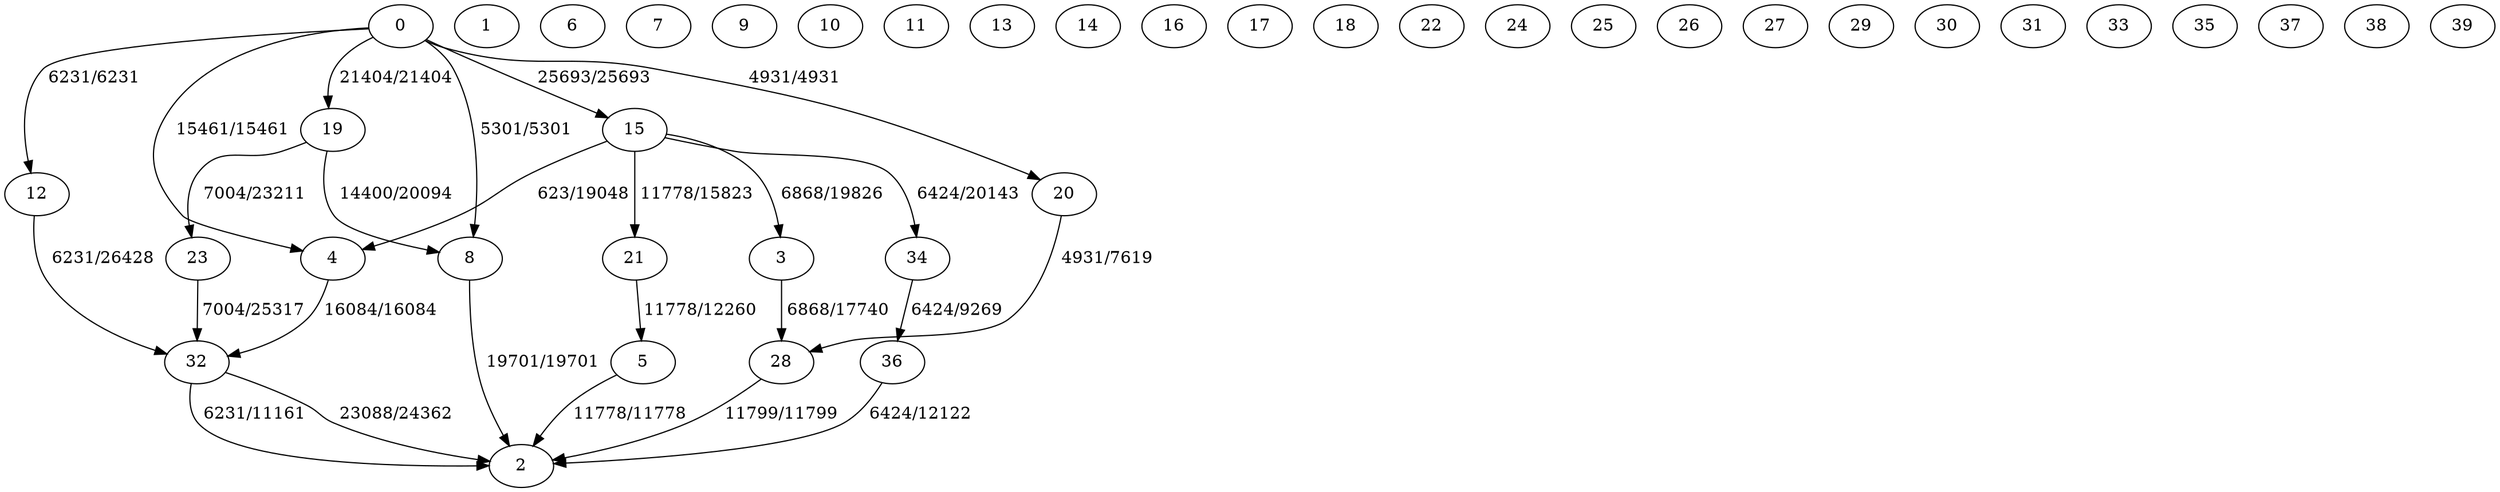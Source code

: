 digraph G
{
0
1
2
3
4
5
6
7
8
9
10
11
12
13
14
15
16
17
18
19
20
21
22
23
24
25
26
27
28
29
30
31
32
33
34
35
36
37
38
39
20 -> 28 [label=" 4931/7619"]
0 -> 19 [label=" 21404/21404"]
4 -> 32 [label=" 16084/16084"]
23 -> 32 [label=" 7004/25317"]
21 -> 5 [label=" 11778/12260"]
5 -> 2 [label=" 11778/11778"]
34 -> 36 [label=" 6424/9269"]
36 -> 2 [label=" 6424/12122"]
15 -> 21 [label=" 11778/15823"]
0 -> 8 [label=" 5301/5301"]
28 -> 2 [label=" 11799/11799"]
15 -> 34 [label=" 6424/20143"]
15 -> 4 [label=" 623/19048"]
32 -> 2 [label=" 6231/11161"]
8 -> 2 [label=" 19701/19701"]
0 -> 15 [label=" 25693/25693"]
0 -> 4 [label=" 15461/15461"]
0 -> 20 [label=" 4931/4931"]
15 -> 3 [label=" 6868/19826"]
19 -> 8 [label=" 14400/20094"]
19 -> 23 [label=" 7004/23211"]
12 -> 32 [label=" 6231/26428"]
3 -> 28 [label=" 6868/17740"]
0 -> 12 [label=" 6231/6231"]
32 -> 2 [label=" 23088/24362"]
}
